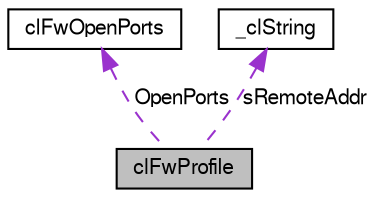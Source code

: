 digraph G
{
  edge [fontname="FreeSans",fontsize="10",labelfontname="FreeSans",labelfontsize="10"];
  node [fontname="FreeSans",fontsize="10",shape=record];
  Node1 [label="clFwProfile",height=0.2,width=0.4,color="black", fillcolor="grey75", style="filled" fontcolor="black"];
  Node2 -> Node1 [dir=back,color="darkorchid3",fontsize="10",style="dashed",label="OpenPorts",fontname="FreeSans"];
  Node2 [label="clFwOpenPorts",height=0.2,width=0.4,color="black", fillcolor="white", style="filled",URL="$classcl_fw_open_ports.html"];
  Node3 -> Node1 [dir=back,color="darkorchid3",fontsize="10",style="dashed",label="sRemoteAddr",fontname="FreeSans"];
  Node3 [label="_clString",height=0.2,width=0.4,color="black", fillcolor="white", style="filled",URL="$struct__cl_string.html"];
}
